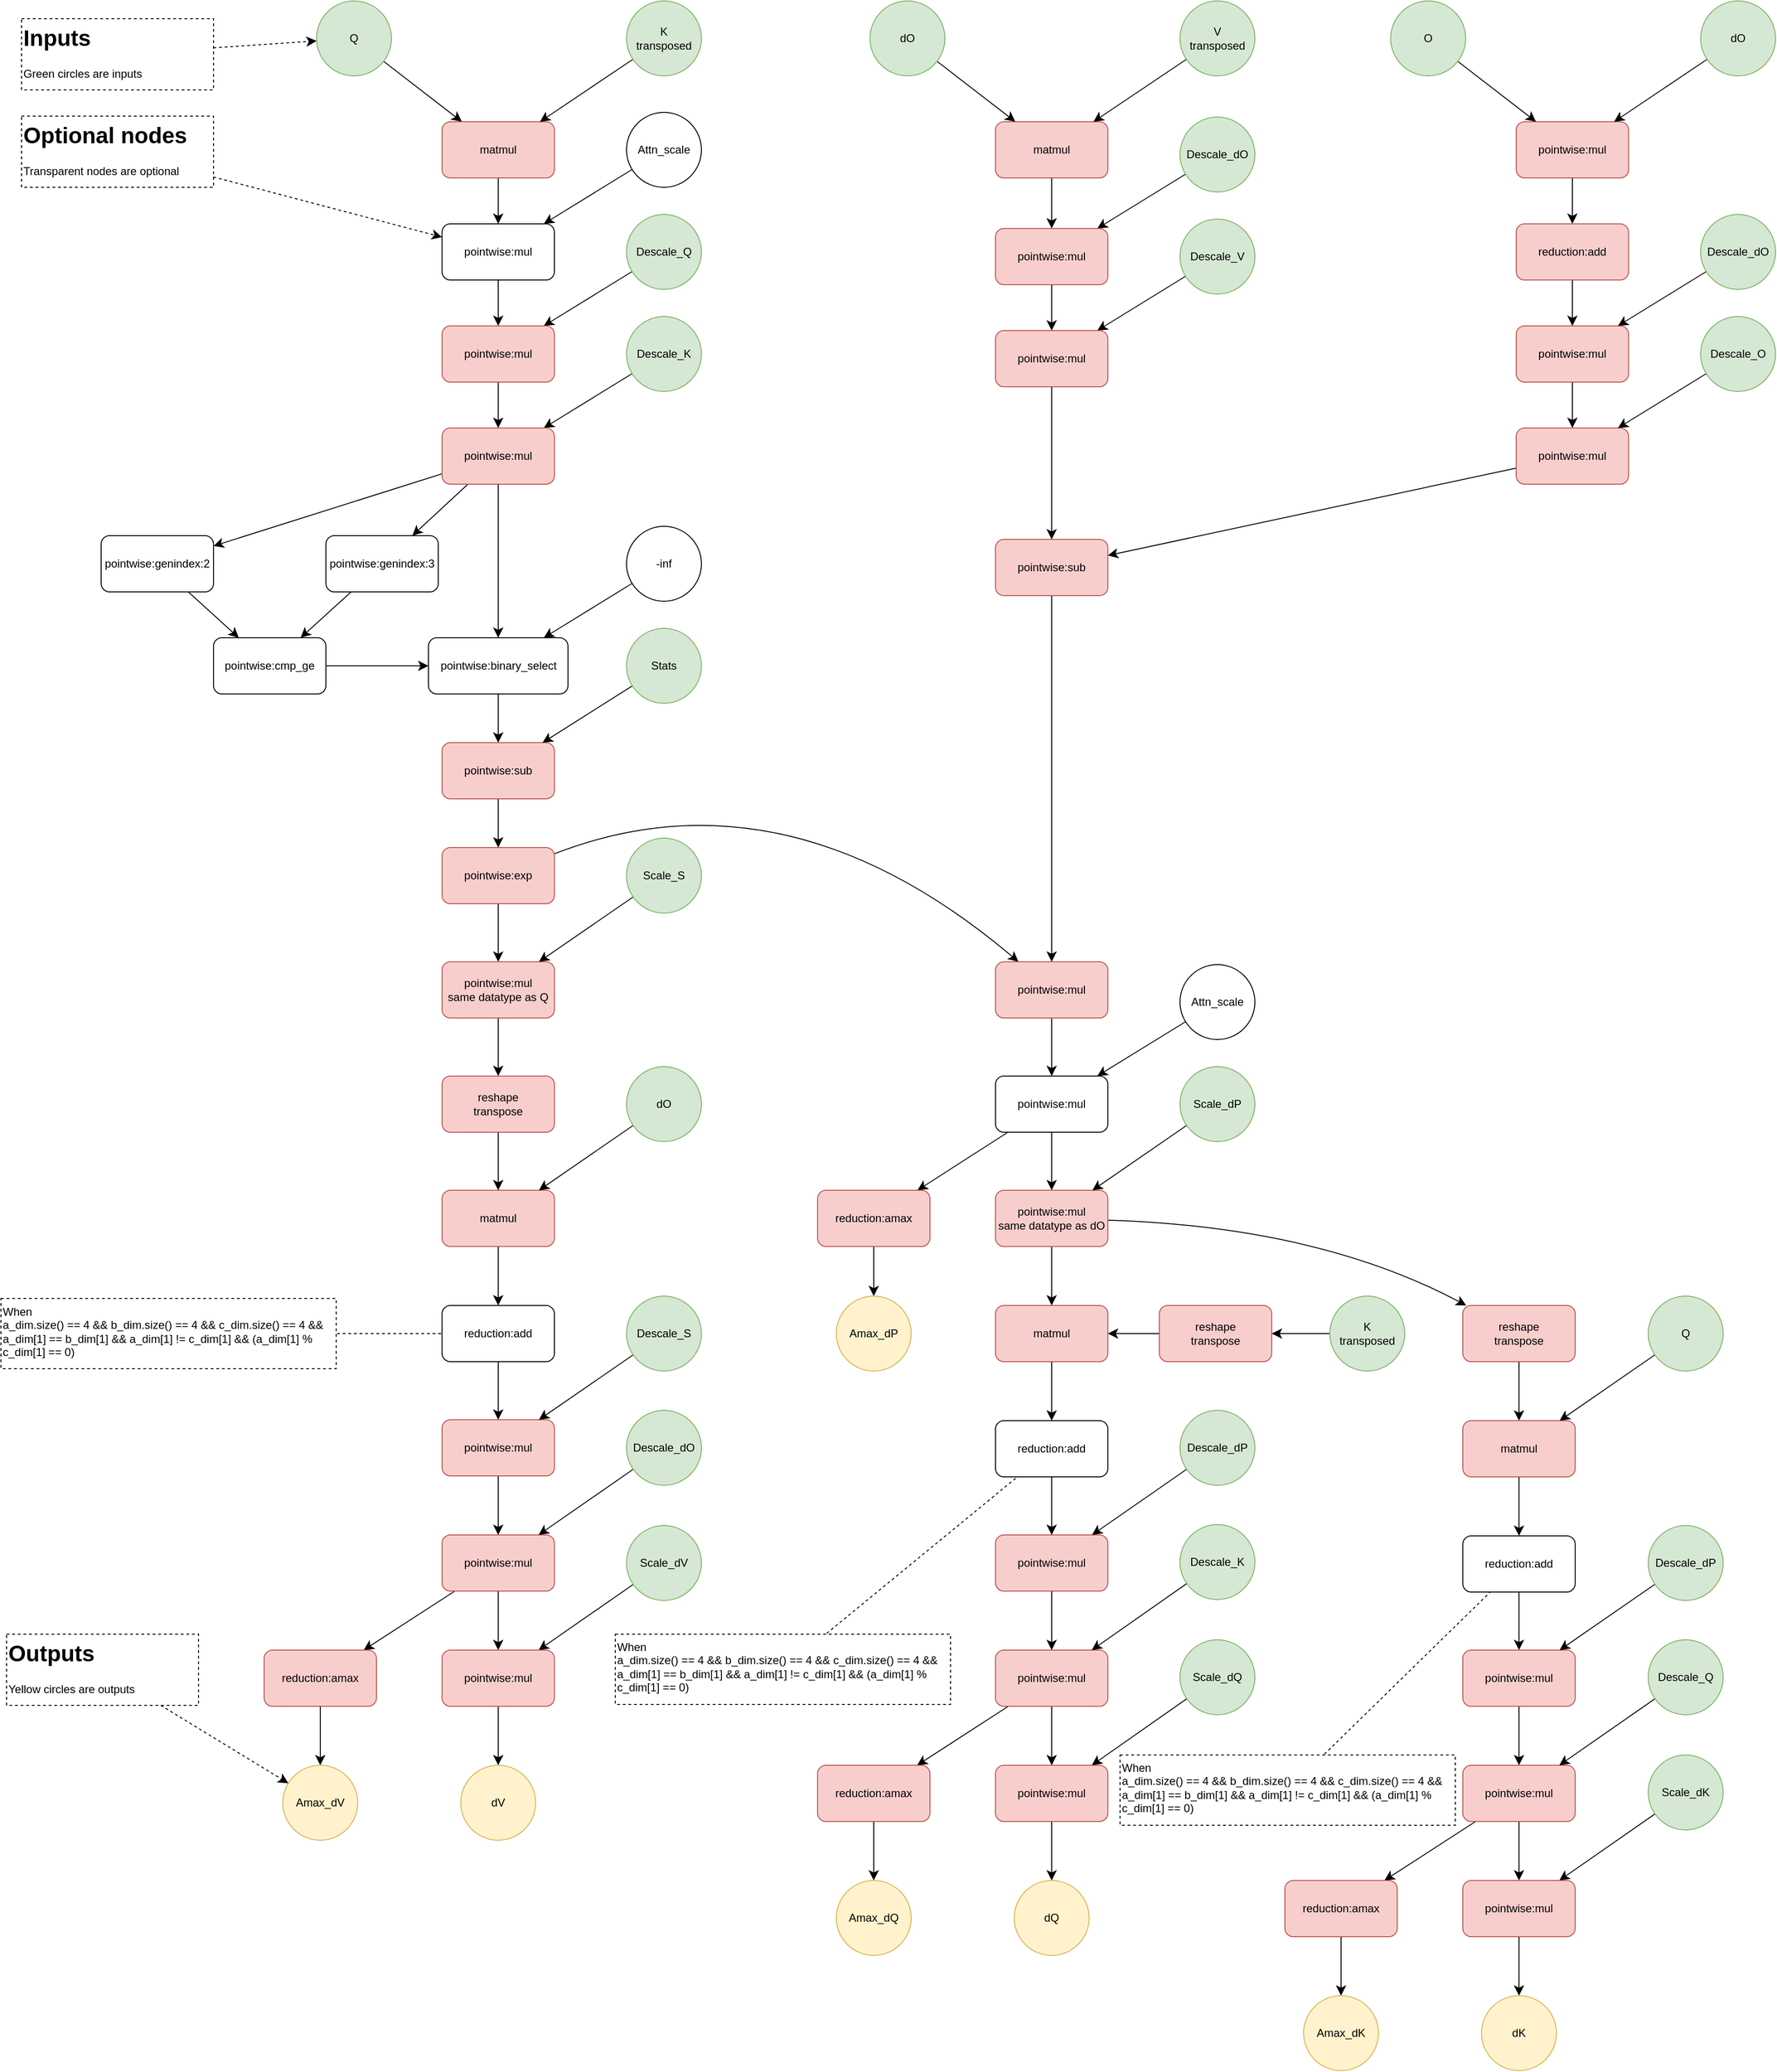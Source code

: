 <mxfile version="24.5.3" type="device">
  <diagram name="Page-1" id="zl41RH3ckksVXTjhBA68">
    <mxGraphModel dx="3604" dy="1653" grid="0" gridSize="10" guides="1" tooltips="1" connect="1" arrows="1" fold="1" page="0" pageScale="1" pageWidth="1654" pageHeight="1169" math="0" shadow="0">
      <root>
        <mxCell id="0" />
        <mxCell id="1" parent="0" />
        <mxCell id="ICtoHCyXIjiTrCWNcMUN-7" style="edgeStyle=none;curved=1;rounded=0;orthogonalLoop=1;jettySize=auto;html=1;fontSize=12;startSize=8;endSize=8;" parent="1" source="ICtoHCyXIjiTrCWNcMUN-1" target="ICtoHCyXIjiTrCWNcMUN-6" edge="1">
          <mxGeometry relative="1" as="geometry" />
        </mxCell>
        <mxCell id="ICtoHCyXIjiTrCWNcMUN-1" value="pointwise:mul" style="rounded=1;whiteSpace=wrap;html=1;fillColor=#f8cecc;strokeColor=#b85450;" parent="1" vertex="1">
          <mxGeometry x="216" y="-216" width="120" height="60" as="geometry" />
        </mxCell>
        <mxCell id="ICtoHCyXIjiTrCWNcMUN-4" style="edgeStyle=none;curved=1;rounded=0;orthogonalLoop=1;jettySize=auto;html=1;fontSize=12;startSize=8;endSize=8;" parent="1" source="ICtoHCyXIjiTrCWNcMUN-2" target="ICtoHCyXIjiTrCWNcMUN-1" edge="1">
          <mxGeometry relative="1" as="geometry" />
        </mxCell>
        <mxCell id="ICtoHCyXIjiTrCWNcMUN-2" value="O" style="ellipse;whiteSpace=wrap;html=1;aspect=fixed;fillColor=#d5e8d4;strokeColor=#82b366;" parent="1" vertex="1">
          <mxGeometry x="82" y="-345" width="80" height="80" as="geometry" />
        </mxCell>
        <mxCell id="ICtoHCyXIjiTrCWNcMUN-5" style="edgeStyle=none;curved=1;rounded=0;orthogonalLoop=1;jettySize=auto;html=1;fontSize=12;startSize=8;endSize=8;" parent="1" source="ICtoHCyXIjiTrCWNcMUN-3" target="ICtoHCyXIjiTrCWNcMUN-1" edge="1">
          <mxGeometry relative="1" as="geometry" />
        </mxCell>
        <mxCell id="ICtoHCyXIjiTrCWNcMUN-3" value="dO" style="ellipse;whiteSpace=wrap;html=1;aspect=fixed;fillColor=#d5e8d4;strokeColor=#82b366;" parent="1" vertex="1">
          <mxGeometry x="413" y="-345" width="80" height="80" as="geometry" />
        </mxCell>
        <mxCell id="ICtoHCyXIjiTrCWNcMUN-10" style="edgeStyle=none;curved=1;rounded=0;orthogonalLoop=1;jettySize=auto;html=1;fontSize=12;startSize=8;endSize=8;" parent="1" source="ICtoHCyXIjiTrCWNcMUN-6" target="ICtoHCyXIjiTrCWNcMUN-8" edge="1">
          <mxGeometry relative="1" as="geometry" />
        </mxCell>
        <mxCell id="ICtoHCyXIjiTrCWNcMUN-6" value="reduction:add" style="rounded=1;whiteSpace=wrap;html=1;fillColor=#f8cecc;strokeColor=#b85450;" parent="1" vertex="1">
          <mxGeometry x="216" y="-107" width="120" height="60" as="geometry" />
        </mxCell>
        <mxCell id="ICtoHCyXIjiTrCWNcMUN-11" style="edgeStyle=none;curved=1;rounded=0;orthogonalLoop=1;jettySize=auto;html=1;fontSize=12;startSize=8;endSize=8;" parent="1" source="ICtoHCyXIjiTrCWNcMUN-8" target="ICtoHCyXIjiTrCWNcMUN-9" edge="1">
          <mxGeometry relative="1" as="geometry" />
        </mxCell>
        <mxCell id="ICtoHCyXIjiTrCWNcMUN-8" value="pointwise:mul" style="rounded=1;whiteSpace=wrap;html=1;fillColor=#f8cecc;strokeColor=#b85450;" parent="1" vertex="1">
          <mxGeometry x="216" y="2" width="120" height="60" as="geometry" />
        </mxCell>
        <mxCell id="ICtoHCyXIjiTrCWNcMUN-122" style="edgeStyle=none;curved=1;rounded=0;orthogonalLoop=1;jettySize=auto;html=1;fontSize=12;startSize=8;endSize=8;" parent="1" source="ICtoHCyXIjiTrCWNcMUN-9" target="ICtoHCyXIjiTrCWNcMUN-119" edge="1">
          <mxGeometry relative="1" as="geometry" />
        </mxCell>
        <mxCell id="ICtoHCyXIjiTrCWNcMUN-9" value="pointwise:mul" style="rounded=1;whiteSpace=wrap;html=1;fillColor=#f8cecc;strokeColor=#b85450;" parent="1" vertex="1">
          <mxGeometry x="216" y="111" width="120" height="60" as="geometry" />
        </mxCell>
        <mxCell id="ICtoHCyXIjiTrCWNcMUN-14" style="edgeStyle=none;curved=1;rounded=0;orthogonalLoop=1;jettySize=auto;html=1;fontSize=12;startSize=8;endSize=8;" parent="1" source="ICtoHCyXIjiTrCWNcMUN-12" target="ICtoHCyXIjiTrCWNcMUN-8" edge="1">
          <mxGeometry relative="1" as="geometry" />
        </mxCell>
        <mxCell id="ICtoHCyXIjiTrCWNcMUN-12" value="Descale_dO" style="ellipse;whiteSpace=wrap;html=1;aspect=fixed;fillColor=#d5e8d4;strokeColor=#82b366;" parent="1" vertex="1">
          <mxGeometry x="413" y="-117" width="80" height="80" as="geometry" />
        </mxCell>
        <mxCell id="ICtoHCyXIjiTrCWNcMUN-15" style="edgeStyle=none;curved=1;rounded=0;orthogonalLoop=1;jettySize=auto;html=1;fontSize=12;startSize=8;endSize=8;" parent="1" source="ICtoHCyXIjiTrCWNcMUN-13" target="ICtoHCyXIjiTrCWNcMUN-9" edge="1">
          <mxGeometry relative="1" as="geometry" />
        </mxCell>
        <mxCell id="ICtoHCyXIjiTrCWNcMUN-13" value="Descale_O" style="ellipse;whiteSpace=wrap;html=1;aspect=fixed;fillColor=#d5e8d4;strokeColor=#82b366;" parent="1" vertex="1">
          <mxGeometry x="413" y="-8" width="80" height="80" as="geometry" />
        </mxCell>
        <mxCell id="ICtoHCyXIjiTrCWNcMUN-24" style="edgeStyle=none;curved=1;rounded=0;orthogonalLoop=1;jettySize=auto;html=1;fontSize=12;startSize=8;endSize=8;" parent="1" source="ICtoHCyXIjiTrCWNcMUN-18" target="ICtoHCyXIjiTrCWNcMUN-23" edge="1">
          <mxGeometry relative="1" as="geometry" />
        </mxCell>
        <mxCell id="ICtoHCyXIjiTrCWNcMUN-18" value="matmul" style="rounded=1;whiteSpace=wrap;html=1;fillColor=#f8cecc;strokeColor=#b85450;" parent="1" vertex="1">
          <mxGeometry x="-931" y="-216" width="120" height="60" as="geometry" />
        </mxCell>
        <mxCell id="ICtoHCyXIjiTrCWNcMUN-19" style="edgeStyle=none;curved=1;rounded=0;orthogonalLoop=1;jettySize=auto;html=1;fontSize=12;startSize=8;endSize=8;" parent="1" source="ICtoHCyXIjiTrCWNcMUN-20" target="ICtoHCyXIjiTrCWNcMUN-18" edge="1">
          <mxGeometry relative="1" as="geometry" />
        </mxCell>
        <mxCell id="ICtoHCyXIjiTrCWNcMUN-20" value="Q" style="ellipse;whiteSpace=wrap;html=1;aspect=fixed;fillColor=#d5e8d4;strokeColor=#82b366;" parent="1" vertex="1">
          <mxGeometry x="-1065" y="-345" width="80" height="80" as="geometry" />
        </mxCell>
        <mxCell id="ICtoHCyXIjiTrCWNcMUN-21" style="edgeStyle=none;curved=1;rounded=0;orthogonalLoop=1;jettySize=auto;html=1;fontSize=12;startSize=8;endSize=8;" parent="1" source="ICtoHCyXIjiTrCWNcMUN-22" target="ICtoHCyXIjiTrCWNcMUN-18" edge="1">
          <mxGeometry relative="1" as="geometry" />
        </mxCell>
        <mxCell id="ICtoHCyXIjiTrCWNcMUN-22" value="K&lt;br&gt;transposed" style="ellipse;whiteSpace=wrap;html=1;aspect=fixed;fillColor=#d5e8d4;strokeColor=#82b366;" parent="1" vertex="1">
          <mxGeometry x="-734" y="-345" width="80" height="80" as="geometry" />
        </mxCell>
        <mxCell id="ICtoHCyXIjiTrCWNcMUN-33" style="edgeStyle=none;curved=1;rounded=0;orthogonalLoop=1;jettySize=auto;html=1;fontSize=12;startSize=8;endSize=8;" parent="1" source="ICtoHCyXIjiTrCWNcMUN-23" target="ICtoHCyXIjiTrCWNcMUN-29" edge="1">
          <mxGeometry relative="1" as="geometry" />
        </mxCell>
        <mxCell id="ICtoHCyXIjiTrCWNcMUN-23" value="pointwise:mul" style="rounded=1;whiteSpace=wrap;html=1;gradientDirection=north;" parent="1" vertex="1">
          <mxGeometry x="-931" y="-107" width="120" height="60" as="geometry" />
        </mxCell>
        <mxCell id="ICtoHCyXIjiTrCWNcMUN-26" style="edgeStyle=none;curved=1;rounded=0;orthogonalLoop=1;jettySize=auto;html=1;fontSize=12;startSize=8;endSize=8;" parent="1" source="ICtoHCyXIjiTrCWNcMUN-25" target="ICtoHCyXIjiTrCWNcMUN-23" edge="1">
          <mxGeometry relative="1" as="geometry" />
        </mxCell>
        <mxCell id="ICtoHCyXIjiTrCWNcMUN-25" value="Attn_scale" style="ellipse;whiteSpace=wrap;html=1;aspect=fixed;gradientDirection=north;" parent="1" vertex="1">
          <mxGeometry x="-734" y="-226" width="80" height="80" as="geometry" />
        </mxCell>
        <mxCell id="ICtoHCyXIjiTrCWNcMUN-31" style="edgeStyle=none;curved=1;rounded=0;orthogonalLoop=1;jettySize=auto;html=1;fontSize=12;startSize=8;endSize=8;" parent="1" source="ICtoHCyXIjiTrCWNcMUN-27" target="ICtoHCyXIjiTrCWNcMUN-29" edge="1">
          <mxGeometry relative="1" as="geometry" />
        </mxCell>
        <mxCell id="ICtoHCyXIjiTrCWNcMUN-27" value="Descale_Q" style="ellipse;whiteSpace=wrap;html=1;aspect=fixed;fillColor=#d5e8d4;strokeColor=#82b366;" parent="1" vertex="1">
          <mxGeometry x="-734" y="-117" width="80" height="80" as="geometry" />
        </mxCell>
        <mxCell id="ICtoHCyXIjiTrCWNcMUN-32" style="edgeStyle=none;curved=1;rounded=0;orthogonalLoop=1;jettySize=auto;html=1;fontSize=12;startSize=8;endSize=8;" parent="1" source="ICtoHCyXIjiTrCWNcMUN-28" target="ICtoHCyXIjiTrCWNcMUN-30" edge="1">
          <mxGeometry relative="1" as="geometry" />
        </mxCell>
        <mxCell id="ICtoHCyXIjiTrCWNcMUN-28" value="Descale_K" style="ellipse;whiteSpace=wrap;html=1;aspect=fixed;fillColor=#d5e8d4;strokeColor=#82b366;" parent="1" vertex="1">
          <mxGeometry x="-734" y="-8" width="80" height="80" as="geometry" />
        </mxCell>
        <mxCell id="ICtoHCyXIjiTrCWNcMUN-34" style="edgeStyle=none;curved=1;rounded=0;orthogonalLoop=1;jettySize=auto;html=1;fontSize=12;startSize=8;endSize=8;" parent="1" source="ICtoHCyXIjiTrCWNcMUN-29" target="ICtoHCyXIjiTrCWNcMUN-30" edge="1">
          <mxGeometry relative="1" as="geometry" />
        </mxCell>
        <mxCell id="ICtoHCyXIjiTrCWNcMUN-29" value="pointwise:mul" style="rounded=1;whiteSpace=wrap;html=1;fillColor=#f8cecc;strokeColor=#b85450;" parent="1" vertex="1">
          <mxGeometry x="-931" y="2" width="120" height="60" as="geometry" />
        </mxCell>
        <mxCell id="ICtoHCyXIjiTrCWNcMUN-38" style="edgeStyle=none;curved=1;rounded=0;orthogonalLoop=1;jettySize=auto;html=1;fontSize=12;startSize=8;endSize=8;" parent="1" source="ICtoHCyXIjiTrCWNcMUN-30" target="ICtoHCyXIjiTrCWNcMUN-35" edge="1">
          <mxGeometry relative="1" as="geometry" />
        </mxCell>
        <mxCell id="ICtoHCyXIjiTrCWNcMUN-39" style="edgeStyle=none;curved=1;rounded=0;orthogonalLoop=1;jettySize=auto;html=1;fontSize=12;startSize=8;endSize=8;" parent="1" source="ICtoHCyXIjiTrCWNcMUN-30" target="ICtoHCyXIjiTrCWNcMUN-36" edge="1">
          <mxGeometry relative="1" as="geometry" />
        </mxCell>
        <mxCell id="ICtoHCyXIjiTrCWNcMUN-53" style="edgeStyle=none;curved=1;rounded=0;orthogonalLoop=1;jettySize=auto;html=1;fontSize=12;startSize=8;endSize=8;" parent="1" source="ICtoHCyXIjiTrCWNcMUN-30" target="ICtoHCyXIjiTrCWNcMUN-43" edge="1">
          <mxGeometry relative="1" as="geometry" />
        </mxCell>
        <mxCell id="ICtoHCyXIjiTrCWNcMUN-30" value="pointwise:mul" style="rounded=1;whiteSpace=wrap;html=1;fillColor=#f8cecc;strokeColor=#b85450;" parent="1" vertex="1">
          <mxGeometry x="-931" y="111" width="120" height="60" as="geometry" />
        </mxCell>
        <mxCell id="ICtoHCyXIjiTrCWNcMUN-41" style="edgeStyle=none;curved=1;rounded=0;orthogonalLoop=1;jettySize=auto;html=1;fontSize=12;startSize=8;endSize=8;" parent="1" source="ICtoHCyXIjiTrCWNcMUN-35" target="ICtoHCyXIjiTrCWNcMUN-40" edge="1">
          <mxGeometry relative="1" as="geometry" />
        </mxCell>
        <mxCell id="ICtoHCyXIjiTrCWNcMUN-35" value="pointwise:genindex:2" style="rounded=1;whiteSpace=wrap;html=1;" parent="1" vertex="1">
          <mxGeometry x="-1295" y="226" width="120" height="60" as="geometry" />
        </mxCell>
        <mxCell id="ICtoHCyXIjiTrCWNcMUN-42" style="edgeStyle=none;curved=1;rounded=0;orthogonalLoop=1;jettySize=auto;html=1;fontSize=12;startSize=8;endSize=8;" parent="1" source="ICtoHCyXIjiTrCWNcMUN-36" target="ICtoHCyXIjiTrCWNcMUN-40" edge="1">
          <mxGeometry relative="1" as="geometry" />
        </mxCell>
        <mxCell id="ICtoHCyXIjiTrCWNcMUN-36" value="pointwise:genindex:3" style="rounded=1;whiteSpace=wrap;html=1;" parent="1" vertex="1">
          <mxGeometry x="-1055" y="226" width="120" height="60" as="geometry" />
        </mxCell>
        <mxCell id="ICtoHCyXIjiTrCWNcMUN-48" style="edgeStyle=none;curved=1;rounded=0;orthogonalLoop=1;jettySize=auto;html=1;fontSize=12;startSize=8;endSize=8;" parent="1" source="ICtoHCyXIjiTrCWNcMUN-40" target="ICtoHCyXIjiTrCWNcMUN-43" edge="1">
          <mxGeometry relative="1" as="geometry" />
        </mxCell>
        <mxCell id="ICtoHCyXIjiTrCWNcMUN-40" value="pointwise:cmp_ge" style="rounded=1;whiteSpace=wrap;html=1;" parent="1" vertex="1">
          <mxGeometry x="-1175" y="335" width="120" height="60" as="geometry" />
        </mxCell>
        <mxCell id="ICtoHCyXIjiTrCWNcMUN-54" style="edgeStyle=none;curved=1;rounded=0;orthogonalLoop=1;jettySize=auto;html=1;fontSize=12;startSize=8;endSize=8;" parent="1" source="ICtoHCyXIjiTrCWNcMUN-43" target="ICtoHCyXIjiTrCWNcMUN-52" edge="1">
          <mxGeometry relative="1" as="geometry" />
        </mxCell>
        <mxCell id="ICtoHCyXIjiTrCWNcMUN-43" value="pointwise:binary_select" style="rounded=1;whiteSpace=wrap;html=1;" parent="1" vertex="1">
          <mxGeometry x="-945.5" y="335" width="149" height="60" as="geometry" />
        </mxCell>
        <mxCell id="ICtoHCyXIjiTrCWNcMUN-47" style="edgeStyle=none;curved=1;rounded=0;orthogonalLoop=1;jettySize=auto;html=1;fontSize=12;startSize=8;endSize=8;" parent="1" source="ICtoHCyXIjiTrCWNcMUN-46" target="ICtoHCyXIjiTrCWNcMUN-43" edge="1">
          <mxGeometry relative="1" as="geometry" />
        </mxCell>
        <mxCell id="ICtoHCyXIjiTrCWNcMUN-46" value="-in&lt;span style=&quot;background-color: initial;&quot;&gt;f&lt;/span&gt;" style="ellipse;whiteSpace=wrap;html=1;aspect=fixed;" parent="1" vertex="1">
          <mxGeometry x="-734" y="216" width="80" height="80" as="geometry" />
        </mxCell>
        <mxCell id="ICtoHCyXIjiTrCWNcMUN-61" style="edgeStyle=none;curved=1;rounded=0;orthogonalLoop=1;jettySize=auto;html=1;entryX=0.5;entryY=0;entryDx=0;entryDy=0;fontSize=12;startSize=8;endSize=8;" parent="1" source="ICtoHCyXIjiTrCWNcMUN-52" target="ICtoHCyXIjiTrCWNcMUN-59" edge="1">
          <mxGeometry relative="1" as="geometry" />
        </mxCell>
        <mxCell id="ICtoHCyXIjiTrCWNcMUN-52" value="pointwise:sub" style="rounded=1;whiteSpace=wrap;html=1;fillColor=#f8cecc;strokeColor=#b85450;" parent="1" vertex="1">
          <mxGeometry x="-931" y="447" width="120" height="60" as="geometry" />
        </mxCell>
        <mxCell id="ICtoHCyXIjiTrCWNcMUN-56" style="edgeStyle=none;curved=1;rounded=0;orthogonalLoop=1;jettySize=auto;html=1;fontSize=12;startSize=8;endSize=8;" parent="1" source="ICtoHCyXIjiTrCWNcMUN-55" target="ICtoHCyXIjiTrCWNcMUN-52" edge="1">
          <mxGeometry relative="1" as="geometry" />
        </mxCell>
        <mxCell id="ICtoHCyXIjiTrCWNcMUN-55" value="Stats" style="ellipse;whiteSpace=wrap;html=1;aspect=fixed;fillColor=#d5e8d4;strokeColor=#82b366;" parent="1" vertex="1">
          <mxGeometry x="-734" y="325" width="80" height="80" as="geometry" />
        </mxCell>
        <mxCell id="ICtoHCyXIjiTrCWNcMUN-66" style="edgeStyle=none;curved=1;rounded=0;orthogonalLoop=1;jettySize=auto;html=1;fontSize=12;startSize=8;endSize=8;" parent="1" source="ICtoHCyXIjiTrCWNcMUN-59" target="ICtoHCyXIjiTrCWNcMUN-65" edge="1">
          <mxGeometry relative="1" as="geometry" />
        </mxCell>
        <mxCell id="ICtoHCyXIjiTrCWNcMUN-124" style="edgeStyle=none;curved=1;rounded=0;orthogonalLoop=1;jettySize=auto;html=1;fontSize=12;startSize=8;endSize=8;" parent="1" source="ICtoHCyXIjiTrCWNcMUN-59" target="ICtoHCyXIjiTrCWNcMUN-123" edge="1">
          <mxGeometry relative="1" as="geometry">
            <Array as="points">
              <mxPoint x="-565" y="470" />
            </Array>
          </mxGeometry>
        </mxCell>
        <mxCell id="ICtoHCyXIjiTrCWNcMUN-59" value="pointwise:exp" style="rounded=1;whiteSpace=wrap;html=1;fillColor=#f8cecc;strokeColor=#b85450;" parent="1" vertex="1">
          <mxGeometry x="-931" y="559" width="120" height="60" as="geometry" />
        </mxCell>
        <mxCell id="ICtoHCyXIjiTrCWNcMUN-70" style="edgeStyle=none;curved=1;rounded=0;orthogonalLoop=1;jettySize=auto;html=1;fontSize=12;startSize=8;endSize=8;" parent="1" source="ICtoHCyXIjiTrCWNcMUN-65" target="ICtoHCyXIjiTrCWNcMUN-69" edge="1">
          <mxGeometry relative="1" as="geometry" />
        </mxCell>
        <mxCell id="ICtoHCyXIjiTrCWNcMUN-65" value="pointwise:mul&lt;div&gt;same datatype as Q&lt;/div&gt;" style="rounded=1;whiteSpace=wrap;html=1;fillColor=#f8cecc;strokeColor=#b85450;" parent="1" vertex="1">
          <mxGeometry x="-931" y="681" width="120" height="60" as="geometry" />
        </mxCell>
        <mxCell id="ICtoHCyXIjiTrCWNcMUN-68" style="edgeStyle=none;curved=1;rounded=0;orthogonalLoop=1;jettySize=auto;html=1;fontSize=12;startSize=8;endSize=8;" parent="1" source="ICtoHCyXIjiTrCWNcMUN-67" target="ICtoHCyXIjiTrCWNcMUN-65" edge="1">
          <mxGeometry relative="1" as="geometry" />
        </mxCell>
        <mxCell id="ICtoHCyXIjiTrCWNcMUN-67" value="Scale_S" style="ellipse;whiteSpace=wrap;html=1;aspect=fixed;fillColor=#d5e8d4;strokeColor=#82b366;" parent="1" vertex="1">
          <mxGeometry x="-734" y="549" width="80" height="80" as="geometry" />
        </mxCell>
        <mxCell id="ICtoHCyXIjiTrCWNcMUN-72" style="edgeStyle=none;curved=1;rounded=0;orthogonalLoop=1;jettySize=auto;html=1;fontSize=12;startSize=8;endSize=8;" parent="1" source="ICtoHCyXIjiTrCWNcMUN-69" target="ICtoHCyXIjiTrCWNcMUN-71" edge="1">
          <mxGeometry relative="1" as="geometry" />
        </mxCell>
        <mxCell id="ICtoHCyXIjiTrCWNcMUN-69" value="reshape&lt;div&gt;transpose&lt;/div&gt;" style="rounded=1;whiteSpace=wrap;html=1;fillColor=#f8cecc;strokeColor=#b85450;" parent="1" vertex="1">
          <mxGeometry x="-931" y="803" width="120" height="60" as="geometry" />
        </mxCell>
        <mxCell id="ICtoHCyXIjiTrCWNcMUN-92" style="edgeStyle=none;curved=1;rounded=0;orthogonalLoop=1;jettySize=auto;html=1;fontSize=12;startSize=8;endSize=8;" parent="1" source="ICtoHCyXIjiTrCWNcMUN-71" target="ICtoHCyXIjiTrCWNcMUN-88" edge="1">
          <mxGeometry relative="1" as="geometry" />
        </mxCell>
        <mxCell id="ICtoHCyXIjiTrCWNcMUN-71" value="matmul" style="rounded=1;whiteSpace=wrap;html=1;fillColor=#f8cecc;strokeColor=#b85450;" parent="1" vertex="1">
          <mxGeometry x="-931" y="925" width="120" height="60" as="geometry" />
        </mxCell>
        <mxCell id="ICtoHCyXIjiTrCWNcMUN-74" style="edgeStyle=none;curved=1;rounded=0;orthogonalLoop=1;jettySize=auto;html=1;fontSize=12;startSize=8;endSize=8;" parent="1" source="ICtoHCyXIjiTrCWNcMUN-73" target="ICtoHCyXIjiTrCWNcMUN-71" edge="1">
          <mxGeometry relative="1" as="geometry" />
        </mxCell>
        <mxCell id="ICtoHCyXIjiTrCWNcMUN-73" value="dO" style="ellipse;whiteSpace=wrap;html=1;aspect=fixed;fillColor=#d5e8d4;strokeColor=#82b366;" parent="1" vertex="1">
          <mxGeometry x="-734" y="793" width="80" height="80" as="geometry" />
        </mxCell>
        <mxCell id="ICtoHCyXIjiTrCWNcMUN-79" style="edgeStyle=none;curved=1;rounded=0;orthogonalLoop=1;jettySize=auto;html=1;entryX=0.5;entryY=0;entryDx=0;entryDy=0;fontSize=12;startSize=8;endSize=8;" parent="1" source="ICtoHCyXIjiTrCWNcMUN-75" target="ICtoHCyXIjiTrCWNcMUN-78" edge="1">
          <mxGeometry relative="1" as="geometry" />
        </mxCell>
        <mxCell id="ICtoHCyXIjiTrCWNcMUN-75" value="pointwise:mul" style="rounded=1;whiteSpace=wrap;html=1;fillColor=#f8cecc;strokeColor=#b85450;" parent="1" vertex="1">
          <mxGeometry x="-931" y="1170" width="120" height="60" as="geometry" />
        </mxCell>
        <mxCell id="ICtoHCyXIjiTrCWNcMUN-80" style="edgeStyle=none;curved=1;rounded=0;orthogonalLoop=1;jettySize=auto;html=1;fontSize=12;startSize=8;endSize=8;" parent="1" source="ICtoHCyXIjiTrCWNcMUN-77" target="ICtoHCyXIjiTrCWNcMUN-75" edge="1">
          <mxGeometry relative="1" as="geometry" />
        </mxCell>
        <mxCell id="ICtoHCyXIjiTrCWNcMUN-77" value="Descale_S" style="ellipse;whiteSpace=wrap;html=1;aspect=fixed;fillColor=#d5e8d4;strokeColor=#82b366;" parent="1" vertex="1">
          <mxGeometry x="-734" y="1038" width="80" height="80" as="geometry" />
        </mxCell>
        <mxCell id="ICtoHCyXIjiTrCWNcMUN-86" style="edgeStyle=none;curved=1;rounded=0;orthogonalLoop=1;jettySize=auto;html=1;fontSize=12;startSize=8;endSize=8;" parent="1" source="ICtoHCyXIjiTrCWNcMUN-78" target="ICtoHCyXIjiTrCWNcMUN-84" edge="1">
          <mxGeometry relative="1" as="geometry" />
        </mxCell>
        <mxCell id="ICtoHCyXIjiTrCWNcMUN-102" style="edgeStyle=none;curved=1;rounded=0;orthogonalLoop=1;jettySize=auto;html=1;fontSize=12;startSize=8;endSize=8;" parent="1" source="ICtoHCyXIjiTrCWNcMUN-78" target="ICtoHCyXIjiTrCWNcMUN-98" edge="1">
          <mxGeometry relative="1" as="geometry" />
        </mxCell>
        <mxCell id="ICtoHCyXIjiTrCWNcMUN-78" value="pointwise:mul" style="rounded=1;whiteSpace=wrap;html=1;fillColor=#f8cecc;strokeColor=#b85450;" parent="1" vertex="1">
          <mxGeometry x="-931" y="1293" width="120" height="60" as="geometry" />
        </mxCell>
        <mxCell id="ICtoHCyXIjiTrCWNcMUN-82" style="edgeStyle=none;curved=1;rounded=0;orthogonalLoop=1;jettySize=auto;html=1;fontSize=12;startSize=8;endSize=8;" parent="1" source="ICtoHCyXIjiTrCWNcMUN-81" target="ICtoHCyXIjiTrCWNcMUN-78" edge="1">
          <mxGeometry relative="1" as="geometry" />
        </mxCell>
        <mxCell id="ICtoHCyXIjiTrCWNcMUN-81" value="Descale_dO" style="ellipse;whiteSpace=wrap;html=1;aspect=fixed;fillColor=#d5e8d4;strokeColor=#82b366;" parent="1" vertex="1">
          <mxGeometry x="-734" y="1160" width="80" height="80" as="geometry" />
        </mxCell>
        <mxCell id="ICtoHCyXIjiTrCWNcMUN-85" style="edgeStyle=none;curved=1;rounded=0;orthogonalLoop=1;jettySize=auto;html=1;fontSize=12;startSize=8;endSize=8;" parent="1" source="ICtoHCyXIjiTrCWNcMUN-83" target="ICtoHCyXIjiTrCWNcMUN-84" edge="1">
          <mxGeometry relative="1" as="geometry" />
        </mxCell>
        <mxCell id="ICtoHCyXIjiTrCWNcMUN-83" value="Scale_dV" style="ellipse;whiteSpace=wrap;html=1;aspect=fixed;fillColor=#d5e8d4;strokeColor=#82b366;" parent="1" vertex="1">
          <mxGeometry x="-734" y="1283" width="80" height="80" as="geometry" />
        </mxCell>
        <mxCell id="ICtoHCyXIjiTrCWNcMUN-104" style="edgeStyle=none;curved=1;rounded=0;orthogonalLoop=1;jettySize=auto;html=1;fontSize=12;startSize=8;endSize=8;" parent="1" source="ICtoHCyXIjiTrCWNcMUN-84" target="ICtoHCyXIjiTrCWNcMUN-103" edge="1">
          <mxGeometry relative="1" as="geometry" />
        </mxCell>
        <mxCell id="ICtoHCyXIjiTrCWNcMUN-84" value="pointwise:mul" style="rounded=1;whiteSpace=wrap;html=1;fillColor=#f8cecc;strokeColor=#b85450;" parent="1" vertex="1">
          <mxGeometry x="-931" y="1416" width="120" height="60" as="geometry" />
        </mxCell>
        <mxCell id="ICtoHCyXIjiTrCWNcMUN-93" style="edgeStyle=none;curved=1;rounded=0;orthogonalLoop=1;jettySize=auto;html=1;fontSize=12;startSize=8;endSize=8;" parent="1" source="ICtoHCyXIjiTrCWNcMUN-88" target="ICtoHCyXIjiTrCWNcMUN-75" edge="1">
          <mxGeometry relative="1" as="geometry" />
        </mxCell>
        <mxCell id="ICtoHCyXIjiTrCWNcMUN-88" value="reduction:add" style="rounded=1;whiteSpace=wrap;html=1;" parent="1" vertex="1">
          <mxGeometry x="-931" y="1048" width="120" height="60" as="geometry" />
        </mxCell>
        <mxCell id="ICtoHCyXIjiTrCWNcMUN-95" style="edgeStyle=none;curved=1;rounded=0;orthogonalLoop=1;jettySize=auto;html=1;fontSize=12;startSize=8;endSize=8;dashed=1;endArrow=none;endFill=0;" parent="1" source="ICtoHCyXIjiTrCWNcMUN-94" target="ICtoHCyXIjiTrCWNcMUN-88" edge="1">
          <mxGeometry relative="1" as="geometry" />
        </mxCell>
        <mxCell id="ICtoHCyXIjiTrCWNcMUN-94" value="When &#xa;a_dim.size() == 4 &amp;&amp; b_dim.size() == 4 &amp;&amp; c_dim.size() == 4 &amp;&amp; a_dim[1] == b_dim[1] &amp;&amp; a_dim[1] != c_dim[1] &amp;&amp; (a_dim[1] % c_dim[1] == 0)" style="text;whiteSpace=wrap;overflow=hidden;rounded=0;align=left;fillColor=none;perimeterSpacing=1;strokeColor=default;dashed=1;" parent="1" vertex="1">
          <mxGeometry x="-1402" y="1040.5" width="358" height="75" as="geometry" />
        </mxCell>
        <mxCell id="ICtoHCyXIjiTrCWNcMUN-101" style="edgeStyle=none;curved=1;rounded=0;orthogonalLoop=1;jettySize=auto;html=1;fontSize=12;startSize=8;endSize=8;" parent="1" source="ICtoHCyXIjiTrCWNcMUN-98" target="ICtoHCyXIjiTrCWNcMUN-100" edge="1">
          <mxGeometry relative="1" as="geometry" />
        </mxCell>
        <mxCell id="ICtoHCyXIjiTrCWNcMUN-98" value="reduction:amax" style="rounded=1;whiteSpace=wrap;html=1;fillColor=#f8cecc;strokeColor=#b85450;" parent="1" vertex="1">
          <mxGeometry x="-1121" y="1416" width="120" height="60" as="geometry" />
        </mxCell>
        <mxCell id="ICtoHCyXIjiTrCWNcMUN-100" value="Amax_dV" style="ellipse;whiteSpace=wrap;html=1;aspect=fixed;fillColor=#fff2cc;strokeColor=#d6b656;" parent="1" vertex="1">
          <mxGeometry x="-1101" y="1539" width="80" height="80" as="geometry" />
        </mxCell>
        <mxCell id="ICtoHCyXIjiTrCWNcMUN-103" value="dV" style="ellipse;whiteSpace=wrap;html=1;aspect=fixed;fillColor=#fff2cc;strokeColor=#d6b656;" parent="1" vertex="1">
          <mxGeometry x="-911" y="1539" width="80" height="80" as="geometry" />
        </mxCell>
        <mxCell id="ICtoHCyXIjiTrCWNcMUN-115" style="edgeStyle=none;curved=1;rounded=0;orthogonalLoop=1;jettySize=auto;html=1;fontSize=12;startSize=8;endSize=8;" parent="1" source="ICtoHCyXIjiTrCWNcMUN-105" target="ICtoHCyXIjiTrCWNcMUN-113" edge="1">
          <mxGeometry relative="1" as="geometry" />
        </mxCell>
        <mxCell id="ICtoHCyXIjiTrCWNcMUN-105" value="matmul" style="rounded=1;whiteSpace=wrap;html=1;fillColor=#f8cecc;strokeColor=#b85450;" parent="1" vertex="1">
          <mxGeometry x="-340" y="-216" width="120" height="60" as="geometry" />
        </mxCell>
        <mxCell id="ICtoHCyXIjiTrCWNcMUN-106" style="edgeStyle=none;curved=1;rounded=0;orthogonalLoop=1;jettySize=auto;html=1;fontSize=12;startSize=8;endSize=8;" parent="1" source="ICtoHCyXIjiTrCWNcMUN-107" target="ICtoHCyXIjiTrCWNcMUN-105" edge="1">
          <mxGeometry relative="1" as="geometry" />
        </mxCell>
        <mxCell id="ICtoHCyXIjiTrCWNcMUN-107" value="dO" style="ellipse;whiteSpace=wrap;html=1;aspect=fixed;fillColor=#d5e8d4;strokeColor=#82b366;" parent="1" vertex="1">
          <mxGeometry x="-474" y="-345" width="80" height="80" as="geometry" />
        </mxCell>
        <mxCell id="ICtoHCyXIjiTrCWNcMUN-108" style="edgeStyle=none;curved=1;rounded=0;orthogonalLoop=1;jettySize=auto;html=1;fontSize=12;startSize=8;endSize=8;" parent="1" source="ICtoHCyXIjiTrCWNcMUN-109" target="ICtoHCyXIjiTrCWNcMUN-105" edge="1">
          <mxGeometry relative="1" as="geometry" />
        </mxCell>
        <mxCell id="ICtoHCyXIjiTrCWNcMUN-109" value="V&lt;div&gt;transposed&lt;/div&gt;" style="ellipse;whiteSpace=wrap;html=1;aspect=fixed;fillColor=#d5e8d4;strokeColor=#82b366;" parent="1" vertex="1">
          <mxGeometry x="-143" y="-345" width="80" height="80" as="geometry" />
        </mxCell>
        <mxCell id="ICtoHCyXIjiTrCWNcMUN-116" style="edgeStyle=none;curved=1;rounded=0;orthogonalLoop=1;jettySize=auto;html=1;fontSize=12;startSize=8;endSize=8;" parent="1" source="ICtoHCyXIjiTrCWNcMUN-111" target="ICtoHCyXIjiTrCWNcMUN-113" edge="1">
          <mxGeometry relative="1" as="geometry" />
        </mxCell>
        <mxCell id="ICtoHCyXIjiTrCWNcMUN-111" value="Descale_dO" style="ellipse;whiteSpace=wrap;html=1;aspect=fixed;fillColor=#d5e8d4;strokeColor=#82b366;" parent="1" vertex="1">
          <mxGeometry x="-143" y="-221" width="80" height="80" as="geometry" />
        </mxCell>
        <mxCell id="ICtoHCyXIjiTrCWNcMUN-117" style="edgeStyle=none;curved=1;rounded=0;orthogonalLoop=1;jettySize=auto;html=1;fontSize=12;startSize=8;endSize=8;" parent="1" source="ICtoHCyXIjiTrCWNcMUN-112" target="ICtoHCyXIjiTrCWNcMUN-114" edge="1">
          <mxGeometry relative="1" as="geometry" />
        </mxCell>
        <mxCell id="ICtoHCyXIjiTrCWNcMUN-112" value="Descale_V" style="ellipse;whiteSpace=wrap;html=1;aspect=fixed;fillColor=#d5e8d4;strokeColor=#82b366;" parent="1" vertex="1">
          <mxGeometry x="-143" y="-112" width="80" height="80" as="geometry" />
        </mxCell>
        <mxCell id="ICtoHCyXIjiTrCWNcMUN-118" style="edgeStyle=none;curved=1;rounded=0;orthogonalLoop=1;jettySize=auto;html=1;fontSize=12;startSize=8;endSize=8;" parent="1" source="ICtoHCyXIjiTrCWNcMUN-113" target="ICtoHCyXIjiTrCWNcMUN-114" edge="1">
          <mxGeometry relative="1" as="geometry" />
        </mxCell>
        <mxCell id="ICtoHCyXIjiTrCWNcMUN-113" value="pointwise:mul" style="rounded=1;whiteSpace=wrap;html=1;fillColor=#f8cecc;strokeColor=#b85450;" parent="1" vertex="1">
          <mxGeometry x="-340" y="-102" width="120" height="60" as="geometry" />
        </mxCell>
        <mxCell id="ICtoHCyXIjiTrCWNcMUN-120" style="edgeStyle=none;curved=1;rounded=0;orthogonalLoop=1;jettySize=auto;html=1;fontSize=12;startSize=8;endSize=8;" parent="1" source="ICtoHCyXIjiTrCWNcMUN-114" target="ICtoHCyXIjiTrCWNcMUN-119" edge="1">
          <mxGeometry relative="1" as="geometry" />
        </mxCell>
        <mxCell id="ICtoHCyXIjiTrCWNcMUN-114" value="pointwise:mul" style="rounded=1;whiteSpace=wrap;html=1;fillColor=#f8cecc;strokeColor=#b85450;" parent="1" vertex="1">
          <mxGeometry x="-340" y="7" width="120" height="60" as="geometry" />
        </mxCell>
        <mxCell id="ICtoHCyXIjiTrCWNcMUN-125" style="edgeStyle=none;curved=1;rounded=0;orthogonalLoop=1;jettySize=auto;html=1;fontSize=12;startSize=8;endSize=8;" parent="1" source="ICtoHCyXIjiTrCWNcMUN-119" target="ICtoHCyXIjiTrCWNcMUN-123" edge="1">
          <mxGeometry relative="1" as="geometry" />
        </mxCell>
        <mxCell id="ICtoHCyXIjiTrCWNcMUN-119" value="pointwise:sub" style="rounded=1;whiteSpace=wrap;html=1;fillColor=#f8cecc;strokeColor=#b85450;" parent="1" vertex="1">
          <mxGeometry x="-340" y="230" width="120" height="60" as="geometry" />
        </mxCell>
        <mxCell id="ICtoHCyXIjiTrCWNcMUN-129" style="edgeStyle=none;curved=1;rounded=0;orthogonalLoop=1;jettySize=auto;html=1;fontSize=12;startSize=8;endSize=8;" parent="1" source="ICtoHCyXIjiTrCWNcMUN-123" target="ICtoHCyXIjiTrCWNcMUN-126" edge="1">
          <mxGeometry relative="1" as="geometry" />
        </mxCell>
        <mxCell id="ICtoHCyXIjiTrCWNcMUN-123" value="pointwise:mul" style="rounded=1;whiteSpace=wrap;html=1;fillColor=#f8cecc;strokeColor=#b85450;" parent="1" vertex="1">
          <mxGeometry x="-340" y="681" width="120" height="60" as="geometry" />
        </mxCell>
        <mxCell id="ICtoHCyXIjiTrCWNcMUN-133" style="edgeStyle=none;curved=1;rounded=0;orthogonalLoop=1;jettySize=auto;html=1;fontSize=12;startSize=8;endSize=8;" parent="1" source="ICtoHCyXIjiTrCWNcMUN-126" target="ICtoHCyXIjiTrCWNcMUN-131" edge="1">
          <mxGeometry relative="1" as="geometry" />
        </mxCell>
        <mxCell id="ICtoHCyXIjiTrCWNcMUN-137" style="edgeStyle=none;curved=1;rounded=0;orthogonalLoop=1;jettySize=auto;html=1;fontSize=12;startSize=8;endSize=8;" parent="1" source="ICtoHCyXIjiTrCWNcMUN-126" target="ICtoHCyXIjiTrCWNcMUN-130" edge="1">
          <mxGeometry relative="1" as="geometry" />
        </mxCell>
        <mxCell id="ICtoHCyXIjiTrCWNcMUN-126" value="pointwise:mul" style="rounded=1;whiteSpace=wrap;html=1;gradientDirection=north;" parent="1" vertex="1">
          <mxGeometry x="-340" y="803" width="120" height="60" as="geometry" />
        </mxCell>
        <mxCell id="ICtoHCyXIjiTrCWNcMUN-128" style="edgeStyle=none;curved=1;rounded=0;orthogonalLoop=1;jettySize=auto;html=1;fontSize=12;startSize=8;endSize=8;" parent="1" source="ICtoHCyXIjiTrCWNcMUN-127" target="ICtoHCyXIjiTrCWNcMUN-126" edge="1">
          <mxGeometry relative="1" as="geometry" />
        </mxCell>
        <mxCell id="ICtoHCyXIjiTrCWNcMUN-127" value="Attn_scale" style="ellipse;whiteSpace=wrap;html=1;aspect=fixed;gradientDirection=north;" parent="1" vertex="1">
          <mxGeometry x="-143" y="684" width="80" height="80" as="geometry" />
        </mxCell>
        <mxCell id="ICtoHCyXIjiTrCWNcMUN-160" style="edgeStyle=none;curved=1;rounded=0;orthogonalLoop=1;jettySize=auto;html=1;fontSize=12;startSize=8;endSize=8;" parent="1" source="ICtoHCyXIjiTrCWNcMUN-130" target="ICtoHCyXIjiTrCWNcMUN-142" edge="1">
          <mxGeometry relative="1" as="geometry" />
        </mxCell>
        <mxCell id="ICtoHCyXIjiTrCWNcMUN-174" style="edgeStyle=none;curved=1;rounded=0;orthogonalLoop=1;jettySize=auto;html=1;fontSize=12;startSize=8;endSize=8;" parent="1" source="ICtoHCyXIjiTrCWNcMUN-130" target="ICtoHCyXIjiTrCWNcMUN-173" edge="1">
          <mxGeometry relative="1" as="geometry">
            <Array as="points">
              <mxPoint x="5" y="964" />
            </Array>
          </mxGeometry>
        </mxCell>
        <mxCell id="ICtoHCyXIjiTrCWNcMUN-130" value="pointwise:mul&lt;div&gt;same datatype as dO&lt;/div&gt;" style="rounded=1;whiteSpace=wrap;html=1;fillColor=#f8cecc;strokeColor=#b85450;" parent="1" vertex="1">
          <mxGeometry x="-340" y="925" width="120" height="60" as="geometry" />
        </mxCell>
        <mxCell id="ICtoHCyXIjiTrCWNcMUN-134" style="edgeStyle=none;curved=1;rounded=0;orthogonalLoop=1;jettySize=auto;html=1;fontSize=12;startSize=8;endSize=8;" parent="1" source="ICtoHCyXIjiTrCWNcMUN-131" target="ICtoHCyXIjiTrCWNcMUN-132" edge="1">
          <mxGeometry relative="1" as="geometry" />
        </mxCell>
        <mxCell id="ICtoHCyXIjiTrCWNcMUN-131" value="reduction:amax" style="rounded=1;whiteSpace=wrap;html=1;fillColor=#f8cecc;strokeColor=#b85450;" parent="1" vertex="1">
          <mxGeometry x="-530" y="925" width="120" height="60" as="geometry" />
        </mxCell>
        <mxCell id="ICtoHCyXIjiTrCWNcMUN-132" value="Amax_dP" style="ellipse;whiteSpace=wrap;html=1;aspect=fixed;fillColor=#fff2cc;strokeColor=#d6b656;" parent="1" vertex="1">
          <mxGeometry x="-510" y="1038" width="80" height="80" as="geometry" />
        </mxCell>
        <mxCell id="ICtoHCyXIjiTrCWNcMUN-136" style="edgeStyle=none;curved=1;rounded=0;orthogonalLoop=1;jettySize=auto;html=1;fontSize=12;startSize=8;endSize=8;" parent="1" source="ICtoHCyXIjiTrCWNcMUN-135" target="ICtoHCyXIjiTrCWNcMUN-130" edge="1">
          <mxGeometry relative="1" as="geometry" />
        </mxCell>
        <mxCell id="ICtoHCyXIjiTrCWNcMUN-135" value="Scale_dP" style="ellipse;whiteSpace=wrap;html=1;aspect=fixed;fillColor=#d5e8d4;strokeColor=#82b366;" parent="1" vertex="1">
          <mxGeometry x="-143" y="793" width="80" height="80" as="geometry" />
        </mxCell>
        <mxCell id="ICtoHCyXIjiTrCWNcMUN-161" style="edgeStyle=none;curved=1;rounded=0;orthogonalLoop=1;jettySize=auto;html=1;fontSize=12;startSize=8;endSize=8;" parent="1" source="ICtoHCyXIjiTrCWNcMUN-138" target="ICtoHCyXIjiTrCWNcMUN-142" edge="1">
          <mxGeometry relative="1" as="geometry" />
        </mxCell>
        <mxCell id="ICtoHCyXIjiTrCWNcMUN-138" value="reshape&lt;div&gt;transpose&lt;/div&gt;" style="rounded=1;whiteSpace=wrap;html=1;fillColor=#f8cecc;strokeColor=#b85450;" parent="1" vertex="1">
          <mxGeometry x="-165" y="1048" width="120" height="60" as="geometry" />
        </mxCell>
        <mxCell id="ICtoHCyXIjiTrCWNcMUN-140" style="edgeStyle=none;curved=1;rounded=0;orthogonalLoop=1;jettySize=auto;html=1;fontSize=12;startSize=8;endSize=8;" parent="1" source="ICtoHCyXIjiTrCWNcMUN-139" target="ICtoHCyXIjiTrCWNcMUN-138" edge="1">
          <mxGeometry relative="1" as="geometry" />
        </mxCell>
        <mxCell id="ICtoHCyXIjiTrCWNcMUN-139" value="K&lt;br&gt;transposed" style="ellipse;whiteSpace=wrap;html=1;aspect=fixed;fillColor=#d5e8d4;strokeColor=#82b366;" parent="1" vertex="1">
          <mxGeometry x="17" y="1038" width="80" height="80" as="geometry" />
        </mxCell>
        <mxCell id="ICtoHCyXIjiTrCWNcMUN-162" style="edgeStyle=none;curved=1;rounded=0;orthogonalLoop=1;jettySize=auto;html=1;fontSize=12;startSize=8;endSize=8;" parent="1" source="ICtoHCyXIjiTrCWNcMUN-142" target="ICtoHCyXIjiTrCWNcMUN-154" edge="1">
          <mxGeometry relative="1" as="geometry" />
        </mxCell>
        <mxCell id="ICtoHCyXIjiTrCWNcMUN-142" value="matmul" style="rounded=1;whiteSpace=wrap;html=1;fillColor=#f8cecc;strokeColor=#b85450;" parent="1" vertex="1">
          <mxGeometry x="-340" y="1048" width="120" height="60" as="geometry" />
        </mxCell>
        <mxCell id="ICtoHCyXIjiTrCWNcMUN-168" style="edgeStyle=none;curved=1;rounded=0;orthogonalLoop=1;jettySize=auto;html=1;fontSize=12;startSize=8;endSize=8;" parent="1" source="ICtoHCyXIjiTrCWNcMUN-145" target="ICtoHCyXIjiTrCWNcMUN-148" edge="1">
          <mxGeometry relative="1" as="geometry" />
        </mxCell>
        <mxCell id="ICtoHCyXIjiTrCWNcMUN-145" value="pointwise:mul" style="rounded=1;whiteSpace=wrap;html=1;fillColor=#f8cecc;strokeColor=#b85450;" parent="1" vertex="1">
          <mxGeometry x="-340" y="1293" width="120" height="60" as="geometry" />
        </mxCell>
        <mxCell id="ICtoHCyXIjiTrCWNcMUN-164" style="edgeStyle=none;curved=1;rounded=0;orthogonalLoop=1;jettySize=auto;html=1;fontSize=12;startSize=8;endSize=8;" parent="1" source="ICtoHCyXIjiTrCWNcMUN-147" target="ICtoHCyXIjiTrCWNcMUN-145" edge="1">
          <mxGeometry relative="1" as="geometry" />
        </mxCell>
        <mxCell id="ICtoHCyXIjiTrCWNcMUN-147" value="Descale_dP" style="ellipse;whiteSpace=wrap;html=1;aspect=fixed;fillColor=#d5e8d4;strokeColor=#82b366;" parent="1" vertex="1">
          <mxGeometry x="-143" y="1160" width="80" height="80" as="geometry" />
        </mxCell>
        <mxCell id="ICtoHCyXIjiTrCWNcMUN-169" style="edgeStyle=none;curved=1;rounded=0;orthogonalLoop=1;jettySize=auto;html=1;fontSize=12;startSize=8;endSize=8;" parent="1" source="ICtoHCyXIjiTrCWNcMUN-148" target="ICtoHCyXIjiTrCWNcMUN-153" edge="1">
          <mxGeometry relative="1" as="geometry" />
        </mxCell>
        <mxCell id="ICtoHCyXIjiTrCWNcMUN-170" style="edgeStyle=none;curved=1;rounded=0;orthogonalLoop=1;jettySize=auto;html=1;fontSize=12;startSize=8;endSize=8;" parent="1" source="ICtoHCyXIjiTrCWNcMUN-148" target="ICtoHCyXIjiTrCWNcMUN-157" edge="1">
          <mxGeometry relative="1" as="geometry" />
        </mxCell>
        <mxCell id="ICtoHCyXIjiTrCWNcMUN-148" value="pointwise:mul" style="rounded=1;whiteSpace=wrap;html=1;fillColor=#f8cecc;strokeColor=#b85450;" parent="1" vertex="1">
          <mxGeometry x="-340" y="1416" width="120" height="60" as="geometry" />
        </mxCell>
        <mxCell id="ICtoHCyXIjiTrCWNcMUN-165" style="edgeStyle=none;curved=1;rounded=0;orthogonalLoop=1;jettySize=auto;html=1;fontSize=12;startSize=8;endSize=8;" parent="1" source="ICtoHCyXIjiTrCWNcMUN-150" target="ICtoHCyXIjiTrCWNcMUN-148" edge="1">
          <mxGeometry relative="1" as="geometry" />
        </mxCell>
        <mxCell id="ICtoHCyXIjiTrCWNcMUN-150" value="Descale_K" style="ellipse;whiteSpace=wrap;html=1;aspect=fixed;fillColor=#d5e8d4;strokeColor=#82b366;" parent="1" vertex="1">
          <mxGeometry x="-143" y="1282" width="80" height="80" as="geometry" />
        </mxCell>
        <mxCell id="ICtoHCyXIjiTrCWNcMUN-166" style="edgeStyle=none;curved=1;rounded=0;orthogonalLoop=1;jettySize=auto;html=1;fontSize=12;startSize=8;endSize=8;" parent="1" source="ICtoHCyXIjiTrCWNcMUN-152" target="ICtoHCyXIjiTrCWNcMUN-153" edge="1">
          <mxGeometry relative="1" as="geometry" />
        </mxCell>
        <mxCell id="ICtoHCyXIjiTrCWNcMUN-152" value="Scale_dQ" style="ellipse;whiteSpace=wrap;html=1;aspect=fixed;fillColor=#d5e8d4;strokeColor=#82b366;" parent="1" vertex="1">
          <mxGeometry x="-143" y="1405" width="80" height="80" as="geometry" />
        </mxCell>
        <mxCell id="ICtoHCyXIjiTrCWNcMUN-172" style="edgeStyle=none;curved=1;rounded=0;orthogonalLoop=1;jettySize=auto;html=1;fontSize=12;startSize=8;endSize=8;" parent="1" source="ICtoHCyXIjiTrCWNcMUN-153" target="ICtoHCyXIjiTrCWNcMUN-159" edge="1">
          <mxGeometry relative="1" as="geometry" />
        </mxCell>
        <mxCell id="ICtoHCyXIjiTrCWNcMUN-153" value="pointwise:mul" style="rounded=1;whiteSpace=wrap;html=1;fillColor=#f8cecc;strokeColor=#b85450;" parent="1" vertex="1">
          <mxGeometry x="-340" y="1539" width="120" height="60" as="geometry" />
        </mxCell>
        <mxCell id="ICtoHCyXIjiTrCWNcMUN-167" style="edgeStyle=none;curved=1;rounded=0;orthogonalLoop=1;jettySize=auto;html=1;fontSize=12;startSize=8;endSize=8;" parent="1" source="ICtoHCyXIjiTrCWNcMUN-154" target="ICtoHCyXIjiTrCWNcMUN-145" edge="1">
          <mxGeometry relative="1" as="geometry" />
        </mxCell>
        <mxCell id="ICtoHCyXIjiTrCWNcMUN-154" value="reduction:add" style="rounded=1;whiteSpace=wrap;html=1;" parent="1" vertex="1">
          <mxGeometry x="-340" y="1171" width="120" height="60" as="geometry" />
        </mxCell>
        <mxCell id="ICtoHCyXIjiTrCWNcMUN-163" style="edgeStyle=none;curved=1;rounded=0;orthogonalLoop=1;jettySize=auto;html=1;fontSize=12;startSize=8;endSize=8;dashed=1;endArrow=none;endFill=0;" parent="1" source="ICtoHCyXIjiTrCWNcMUN-156" target="ICtoHCyXIjiTrCWNcMUN-154" edge="1">
          <mxGeometry relative="1" as="geometry" />
        </mxCell>
        <mxCell id="ICtoHCyXIjiTrCWNcMUN-156" value="When &#xa;a_dim.size() == 4 &amp;&amp; b_dim.size() == 4 &amp;&amp; c_dim.size() == 4 &amp;&amp; a_dim[1] == b_dim[1] &amp;&amp; a_dim[1] != c_dim[1] &amp;&amp; (a_dim[1] % c_dim[1] == 0)" style="text;whiteSpace=wrap;overflow=hidden;rounded=0;align=left;fillColor=none;perimeterSpacing=1;strokeColor=default;dashed=1;" parent="1" vertex="1">
          <mxGeometry x="-746" y="1399" width="358" height="75" as="geometry" />
        </mxCell>
        <mxCell id="ICtoHCyXIjiTrCWNcMUN-171" style="edgeStyle=none;curved=1;rounded=0;orthogonalLoop=1;jettySize=auto;html=1;fontSize=12;startSize=8;endSize=8;" parent="1" source="ICtoHCyXIjiTrCWNcMUN-157" target="ICtoHCyXIjiTrCWNcMUN-158" edge="1">
          <mxGeometry relative="1" as="geometry" />
        </mxCell>
        <mxCell id="ICtoHCyXIjiTrCWNcMUN-157" value="reduction:amax" style="rounded=1;whiteSpace=wrap;html=1;fillColor=#f8cecc;strokeColor=#b85450;" parent="1" vertex="1">
          <mxGeometry x="-530" y="1539" width="120" height="60" as="geometry" />
        </mxCell>
        <mxCell id="ICtoHCyXIjiTrCWNcMUN-158" value="Amax_dQ" style="ellipse;whiteSpace=wrap;html=1;aspect=fixed;fillColor=#fff2cc;strokeColor=#d6b656;" parent="1" vertex="1">
          <mxGeometry x="-510" y="1662" width="80" height="80" as="geometry" />
        </mxCell>
        <mxCell id="ICtoHCyXIjiTrCWNcMUN-159" value="dQ" style="ellipse;whiteSpace=wrap;html=1;aspect=fixed;fillColor=#fff2cc;strokeColor=#d6b656;" parent="1" vertex="1">
          <mxGeometry x="-320" y="1662" width="80" height="80" as="geometry" />
        </mxCell>
        <mxCell id="ICtoHCyXIjiTrCWNcMUN-189" style="edgeStyle=none;curved=1;rounded=0;orthogonalLoop=1;jettySize=auto;html=1;fontSize=12;startSize=8;endSize=8;" parent="1" source="ICtoHCyXIjiTrCWNcMUN-173" target="ICtoHCyXIjiTrCWNcMUN-175" edge="1">
          <mxGeometry relative="1" as="geometry" />
        </mxCell>
        <mxCell id="ICtoHCyXIjiTrCWNcMUN-173" value="reshape&lt;div&gt;transpose&lt;/div&gt;" style="rounded=1;whiteSpace=wrap;html=1;fillColor=#f8cecc;strokeColor=#b85450;" parent="1" vertex="1">
          <mxGeometry x="159" y="1048" width="120" height="60" as="geometry" />
        </mxCell>
        <mxCell id="ICtoHCyXIjiTrCWNcMUN-190" style="edgeStyle=none;curved=1;rounded=0;orthogonalLoop=1;jettySize=auto;html=1;fontSize=12;startSize=8;endSize=8;" parent="1" source="ICtoHCyXIjiTrCWNcMUN-175" target="ICtoHCyXIjiTrCWNcMUN-182" edge="1">
          <mxGeometry relative="1" as="geometry" />
        </mxCell>
        <mxCell id="ICtoHCyXIjiTrCWNcMUN-175" value="matmul" style="rounded=1;whiteSpace=wrap;html=1;fillColor=#f8cecc;strokeColor=#b85450;" parent="1" vertex="1">
          <mxGeometry x="159" y="1171" width="120" height="60" as="geometry" />
        </mxCell>
        <mxCell id="ICtoHCyXIjiTrCWNcMUN-192" style="edgeStyle=none;curved=1;rounded=0;orthogonalLoop=1;jettySize=auto;html=1;fontSize=12;startSize=8;endSize=8;" parent="1" source="ICtoHCyXIjiTrCWNcMUN-176" target="ICtoHCyXIjiTrCWNcMUN-178" edge="1">
          <mxGeometry relative="1" as="geometry" />
        </mxCell>
        <mxCell id="ICtoHCyXIjiTrCWNcMUN-176" value="pointwise:mul" style="rounded=1;whiteSpace=wrap;html=1;fillColor=#f8cecc;strokeColor=#b85450;" parent="1" vertex="1">
          <mxGeometry x="159" y="1416" width="120" height="60" as="geometry" />
        </mxCell>
        <mxCell id="ICtoHCyXIjiTrCWNcMUN-195" style="edgeStyle=none;curved=1;rounded=0;orthogonalLoop=1;jettySize=auto;html=1;fontSize=12;startSize=8;endSize=8;" parent="1" source="ICtoHCyXIjiTrCWNcMUN-177" target="ICtoHCyXIjiTrCWNcMUN-176" edge="1">
          <mxGeometry relative="1" as="geometry" />
        </mxCell>
        <mxCell id="ICtoHCyXIjiTrCWNcMUN-177" value="Descale_dP" style="ellipse;whiteSpace=wrap;html=1;aspect=fixed;fillColor=#d5e8d4;strokeColor=#82b366;" parent="1" vertex="1">
          <mxGeometry x="357" y="1283" width="80" height="80" as="geometry" />
        </mxCell>
        <mxCell id="ICtoHCyXIjiTrCWNcMUN-193" style="edgeStyle=none;curved=1;rounded=0;orthogonalLoop=1;jettySize=auto;html=1;fontSize=12;startSize=8;endSize=8;" parent="1" source="ICtoHCyXIjiTrCWNcMUN-178" target="ICtoHCyXIjiTrCWNcMUN-181" edge="1">
          <mxGeometry relative="1" as="geometry" />
        </mxCell>
        <mxCell id="ICtoHCyXIjiTrCWNcMUN-194" style="edgeStyle=none;curved=1;rounded=0;orthogonalLoop=1;jettySize=auto;html=1;fontSize=12;startSize=8;endSize=8;" parent="1" source="ICtoHCyXIjiTrCWNcMUN-178" target="ICtoHCyXIjiTrCWNcMUN-183" edge="1">
          <mxGeometry relative="1" as="geometry" />
        </mxCell>
        <mxCell id="ICtoHCyXIjiTrCWNcMUN-178" value="pointwise:mul" style="rounded=1;whiteSpace=wrap;html=1;fillColor=#f8cecc;strokeColor=#b85450;" parent="1" vertex="1">
          <mxGeometry x="159" y="1539" width="120" height="60" as="geometry" />
        </mxCell>
        <mxCell id="ICtoHCyXIjiTrCWNcMUN-196" style="edgeStyle=none;curved=1;rounded=0;orthogonalLoop=1;jettySize=auto;html=1;fontSize=12;startSize=8;endSize=8;" parent="1" source="ICtoHCyXIjiTrCWNcMUN-179" target="ICtoHCyXIjiTrCWNcMUN-178" edge="1">
          <mxGeometry relative="1" as="geometry" />
        </mxCell>
        <mxCell id="ICtoHCyXIjiTrCWNcMUN-179" value="Descale_Q" style="ellipse;whiteSpace=wrap;html=1;aspect=fixed;fillColor=#d5e8d4;strokeColor=#82b366;" parent="1" vertex="1">
          <mxGeometry x="357" y="1405" width="80" height="80" as="geometry" />
        </mxCell>
        <mxCell id="ICtoHCyXIjiTrCWNcMUN-197" style="edgeStyle=none;curved=1;rounded=0;orthogonalLoop=1;jettySize=auto;html=1;fontSize=12;startSize=8;endSize=8;" parent="1" source="ICtoHCyXIjiTrCWNcMUN-180" target="ICtoHCyXIjiTrCWNcMUN-181" edge="1">
          <mxGeometry relative="1" as="geometry" />
        </mxCell>
        <mxCell id="ICtoHCyXIjiTrCWNcMUN-180" value="Scale_dK" style="ellipse;whiteSpace=wrap;html=1;aspect=fixed;fillColor=#d5e8d4;strokeColor=#82b366;" parent="1" vertex="1">
          <mxGeometry x="357" y="1528" width="80" height="80" as="geometry" />
        </mxCell>
        <mxCell id="ICtoHCyXIjiTrCWNcMUN-198" style="edgeStyle=none;curved=1;rounded=0;orthogonalLoop=1;jettySize=auto;html=1;fontSize=12;startSize=8;endSize=8;" parent="1" source="ICtoHCyXIjiTrCWNcMUN-181" target="ICtoHCyXIjiTrCWNcMUN-185" edge="1">
          <mxGeometry relative="1" as="geometry" />
        </mxCell>
        <mxCell id="ICtoHCyXIjiTrCWNcMUN-181" value="pointwise:mul" style="rounded=1;whiteSpace=wrap;html=1;fillColor=#f8cecc;strokeColor=#b85450;" parent="1" vertex="1">
          <mxGeometry x="159" y="1662" width="120" height="60" as="geometry" />
        </mxCell>
        <mxCell id="ICtoHCyXIjiTrCWNcMUN-191" style="edgeStyle=none;curved=1;rounded=0;orthogonalLoop=1;jettySize=auto;html=1;fontSize=12;startSize=8;endSize=8;" parent="1" source="ICtoHCyXIjiTrCWNcMUN-182" target="ICtoHCyXIjiTrCWNcMUN-176" edge="1">
          <mxGeometry relative="1" as="geometry" />
        </mxCell>
        <mxCell id="ICtoHCyXIjiTrCWNcMUN-182" value="reduction:add" style="rounded=1;whiteSpace=wrap;html=1;" parent="1" vertex="1">
          <mxGeometry x="159" y="1294" width="120" height="60" as="geometry" />
        </mxCell>
        <mxCell id="ICtoHCyXIjiTrCWNcMUN-199" style="edgeStyle=none;curved=1;rounded=0;orthogonalLoop=1;jettySize=auto;html=1;fontSize=12;startSize=8;endSize=8;" parent="1" source="ICtoHCyXIjiTrCWNcMUN-183" target="ICtoHCyXIjiTrCWNcMUN-184" edge="1">
          <mxGeometry relative="1" as="geometry" />
        </mxCell>
        <mxCell id="ICtoHCyXIjiTrCWNcMUN-183" value="reduction:amax" style="rounded=1;whiteSpace=wrap;html=1;fillColor=#f8cecc;strokeColor=#b85450;" parent="1" vertex="1">
          <mxGeometry x="-31" y="1662" width="120" height="60" as="geometry" />
        </mxCell>
        <mxCell id="ICtoHCyXIjiTrCWNcMUN-184" value="Amax_dK" style="ellipse;whiteSpace=wrap;html=1;aspect=fixed;fillColor=#fff2cc;strokeColor=#d6b656;" parent="1" vertex="1">
          <mxGeometry x="-11" y="1785" width="80" height="80" as="geometry" />
        </mxCell>
        <mxCell id="ICtoHCyXIjiTrCWNcMUN-185" value="dK" style="ellipse;whiteSpace=wrap;html=1;aspect=fixed;fillColor=#fff2cc;strokeColor=#d6b656;" parent="1" vertex="1">
          <mxGeometry x="179" y="1785" width="80" height="80" as="geometry" />
        </mxCell>
        <mxCell id="ICtoHCyXIjiTrCWNcMUN-187" style="edgeStyle=none;curved=1;rounded=0;orthogonalLoop=1;jettySize=auto;html=1;fontSize=12;startSize=8;endSize=8;" parent="1" source="ICtoHCyXIjiTrCWNcMUN-186" target="ICtoHCyXIjiTrCWNcMUN-175" edge="1">
          <mxGeometry relative="1" as="geometry" />
        </mxCell>
        <mxCell id="ICtoHCyXIjiTrCWNcMUN-186" value="Q" style="ellipse;whiteSpace=wrap;html=1;aspect=fixed;fillColor=#d5e8d4;strokeColor=#82b366;" parent="1" vertex="1">
          <mxGeometry x="357" y="1038" width="80" height="80" as="geometry" />
        </mxCell>
        <mxCell id="ICtoHCyXIjiTrCWNcMUN-201" style="edgeStyle=none;curved=1;rounded=0;orthogonalLoop=1;jettySize=auto;html=1;fontSize=12;startSize=8;endSize=8;dashed=1;endArrow=none;endFill=0;" parent="1" source="ICtoHCyXIjiTrCWNcMUN-200" target="ICtoHCyXIjiTrCWNcMUN-182" edge="1">
          <mxGeometry relative="1" as="geometry" />
        </mxCell>
        <mxCell id="ICtoHCyXIjiTrCWNcMUN-200" value="When &#xa;a_dim.size() == 4 &amp;&amp; b_dim.size() == 4 &amp;&amp; c_dim.size() == 4 &amp;&amp; a_dim[1] == b_dim[1] &amp;&amp; a_dim[1] != c_dim[1] &amp;&amp; (a_dim[1] % c_dim[1] == 0)" style="text;whiteSpace=wrap;overflow=hidden;rounded=0;align=left;fillColor=none;perimeterSpacing=1;strokeColor=default;dashed=1;" parent="1" vertex="1">
          <mxGeometry x="-207" y="1528" width="358" height="75" as="geometry" />
        </mxCell>
        <mxCell id="ICtoHCyXIjiTrCWNcMUN-203" style="edgeStyle=none;curved=1;rounded=0;orthogonalLoop=1;jettySize=auto;html=1;fontSize=12;startSize=8;endSize=8;dashed=1;endArrow=classic;endFill=1;" parent="1" source="ICtoHCyXIjiTrCWNcMUN-202" target="ICtoHCyXIjiTrCWNcMUN-23" edge="1">
          <mxGeometry relative="1" as="geometry" />
        </mxCell>
        <mxCell id="ICtoHCyXIjiTrCWNcMUN-202" value="&lt;h1 style=&quot;margin-top: 0px;&quot;&gt;Optional nodes&lt;/h1&gt;&lt;p&gt;Transparent nodes are optional&lt;/p&gt;" style="text;html=1;whiteSpace=wrap;overflow=hidden;rounded=0;strokeColor=default;dashed=1;" parent="1" vertex="1">
          <mxGeometry x="-1380" y="-222" width="205" height="76" as="geometry" />
        </mxCell>
        <mxCell id="ICtoHCyXIjiTrCWNcMUN-204" style="edgeStyle=none;curved=1;rounded=0;orthogonalLoop=1;jettySize=auto;html=1;fontSize=12;startSize=8;endSize=8;dashed=1;endArrow=classic;endFill=1;" parent="1" source="ICtoHCyXIjiTrCWNcMUN-205" target="ICtoHCyXIjiTrCWNcMUN-20" edge="1">
          <mxGeometry relative="1" as="geometry">
            <mxPoint x="-931" y="-197" as="targetPoint" />
          </mxGeometry>
        </mxCell>
        <mxCell id="ICtoHCyXIjiTrCWNcMUN-205" value="&lt;h1 style=&quot;margin-top: 0px;&quot;&gt;Inputs&lt;/h1&gt;&lt;p&gt;Green circles are inputs&lt;/p&gt;" style="text;html=1;whiteSpace=wrap;overflow=hidden;rounded=0;strokeColor=default;dashed=1;" parent="1" vertex="1">
          <mxGeometry x="-1380" y="-326" width="205" height="76" as="geometry" />
        </mxCell>
        <mxCell id="ICtoHCyXIjiTrCWNcMUN-206" value="&lt;h1 style=&quot;margin-top: 0px;&quot;&gt;Outputs&lt;/h1&gt;&lt;p&gt;Yellow circles are outputs&lt;/p&gt;" style="text;html=1;whiteSpace=wrap;overflow=hidden;rounded=0;strokeColor=default;dashed=1;" parent="1" vertex="1">
          <mxGeometry x="-1396" y="1399" width="205" height="76" as="geometry" />
        </mxCell>
        <mxCell id="ICtoHCyXIjiTrCWNcMUN-207" style="edgeStyle=none;curved=1;rounded=0;orthogonalLoop=1;jettySize=auto;html=1;fontSize=12;startSize=8;endSize=8;dashed=1;endArrow=classic;endFill=1;" parent="1" source="ICtoHCyXIjiTrCWNcMUN-206" target="ICtoHCyXIjiTrCWNcMUN-100" edge="1">
          <mxGeometry relative="1" as="geometry">
            <mxPoint x="-1467" y="1489" as="sourcePoint" />
            <mxPoint x="-1223" y="1553" as="targetPoint" />
          </mxGeometry>
        </mxCell>
      </root>
    </mxGraphModel>
  </diagram>
</mxfile>
